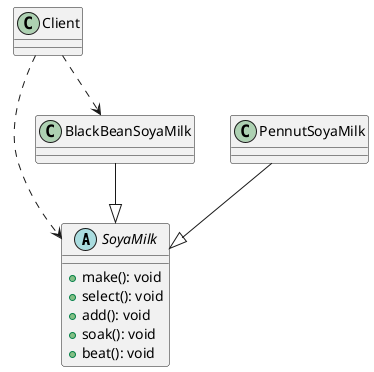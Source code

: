 @startuml
'https://plantuml.com/class-diagram

abstract class SoyaMilk{
+ make(): void
+ select(): void
+ add(): void
+ soak(): void
+ beat(): void
}

class BlackBeanSoyaMilk
class PennutSoyaMilk
BlackBeanSoyaMilk --|> SoyaMilk
PennutSoyaMilk --|> SoyaMilk

Client ..> SoyaMilk
Client ..> BlackBeanSoyaMilk

@enduml